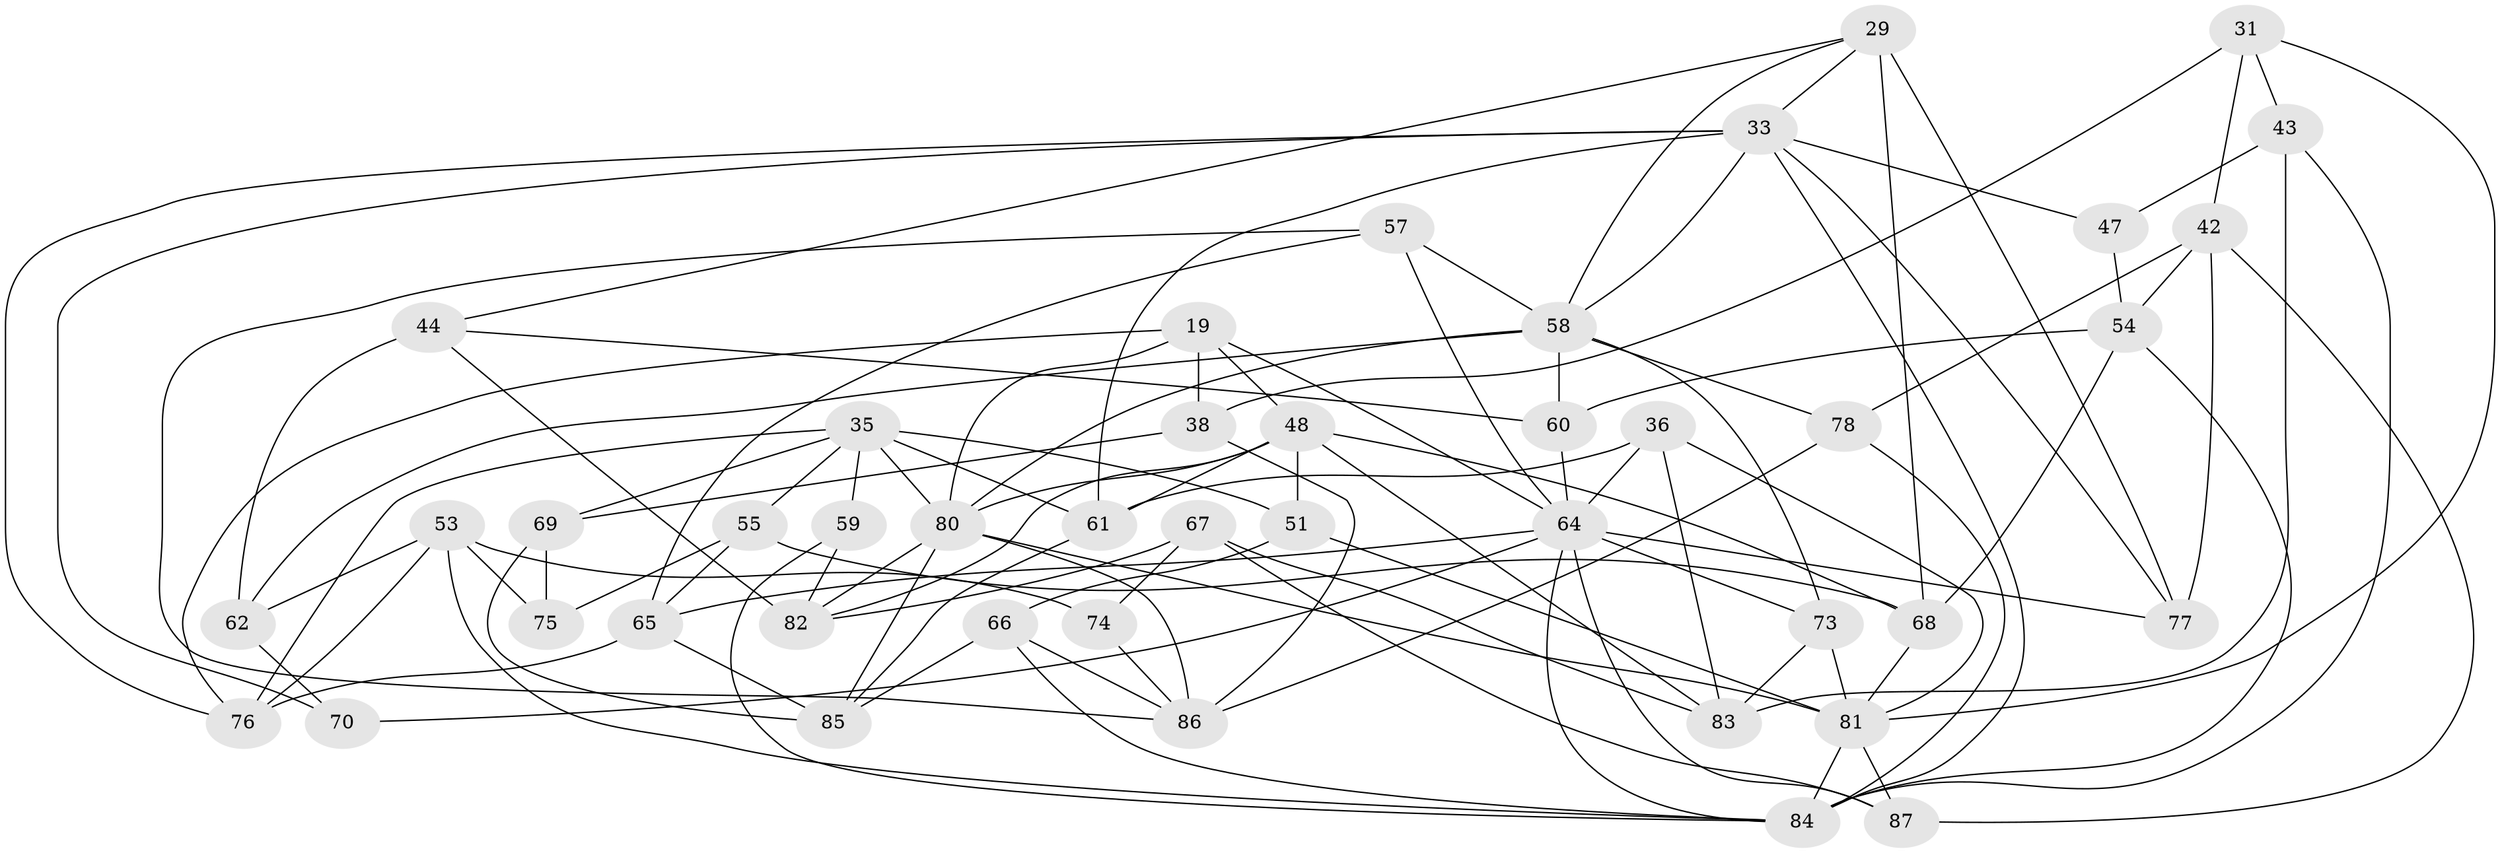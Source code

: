 // original degree distribution, {4: 1.0}
// Generated by graph-tools (version 1.1) at 2025/56/03/09/25 04:56:13]
// undirected, 43 vertices, 107 edges
graph export_dot {
graph [start="1"]
  node [color=gray90,style=filled];
  19 [super="+12"];
  29 [super="+17"];
  31;
  33 [super="+16+28"];
  35 [super="+32"];
  36;
  38;
  42 [super="+8"];
  43;
  44;
  47;
  48 [super="+26+40"];
  51;
  53 [super="+24"];
  54 [super="+18"];
  55;
  57 [super="+15"];
  58 [super="+49"];
  59;
  60;
  61 [super="+34"];
  62;
  64 [super="+14+63+41"];
  65 [super="+25+30"];
  66;
  67;
  68 [super="+4"];
  69;
  70;
  73;
  74;
  75;
  76 [super="+46"];
  77 [super="+39"];
  78 [super="+50"];
  80 [super="+5+52+9+79"];
  81 [super="+21+22"];
  82 [super="+45+71"];
  83 [super="+72"];
  84 [super="+56"];
  85 [super="+10"];
  86 [super="+2+37"];
  87;
  19 -- 38;
  19 -- 76;
  19 -- 80 [weight=2];
  19 -- 64;
  19 -- 48;
  29 -- 44;
  29 -- 68 [weight=2];
  29 -- 58;
  29 -- 77;
  29 -- 33;
  31 -- 38;
  31 -- 42;
  31 -- 43;
  31 -- 81;
  33 -- 47;
  33 -- 70;
  33 -- 76;
  33 -- 77;
  33 -- 58;
  33 -- 84 [weight=2];
  33 -- 61 [weight=2];
  35 -- 59;
  35 -- 61;
  35 -- 80 [weight=2];
  35 -- 51;
  35 -- 69;
  35 -- 55;
  35 -- 76;
  36 -- 64;
  36 -- 81;
  36 -- 83;
  36 -- 61;
  38 -- 69;
  38 -- 86;
  42 -- 78 [weight=2];
  42 -- 54;
  42 -- 87;
  42 -- 77;
  43 -- 47;
  43 -- 83;
  43 -- 84;
  44 -- 62;
  44 -- 60;
  44 -- 82;
  47 -- 54 [weight=2];
  48 -- 82;
  48 -- 51;
  48 -- 80;
  48 -- 83 [weight=2];
  48 -- 68;
  48 -- 61;
  51 -- 66;
  51 -- 81;
  53 -- 74 [weight=2];
  53 -- 62;
  53 -- 75 [weight=2];
  53 -- 76 [weight=2];
  53 -- 84;
  54 -- 68;
  54 -- 60;
  54 -- 84;
  55 -- 75;
  55 -- 68;
  55 -- 65;
  57 -- 86 [weight=2];
  57 -- 65;
  57 -- 58;
  57 -- 64 [weight=2];
  58 -- 62;
  58 -- 73;
  58 -- 60;
  58 -- 78;
  58 -- 80;
  59 -- 82 [weight=2];
  59 -- 84;
  60 -- 64;
  61 -- 85;
  62 -- 70;
  64 -- 65 [weight=3];
  64 -- 73;
  64 -- 77 [weight=3];
  64 -- 70 [weight=2];
  64 -- 87;
  64 -- 84;
  65 -- 76;
  65 -- 85 [weight=2];
  66 -- 84;
  66 -- 85;
  66 -- 86;
  67 -- 87;
  67 -- 74;
  67 -- 83;
  67 -- 82;
  68 -- 81;
  69 -- 85;
  69 -- 75;
  73 -- 83;
  73 -- 81;
  74 -- 86;
  78 -- 86 [weight=2];
  78 -- 84;
  80 -- 85;
  80 -- 81;
  80 -- 82 [weight=3];
  80 -- 86;
  81 -- 87;
  81 -- 84;
}
